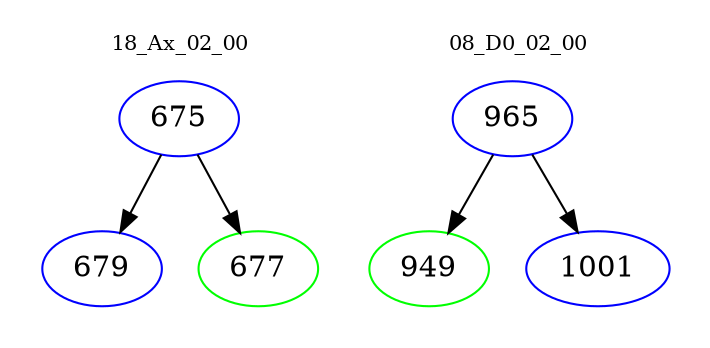 digraph{
subgraph cluster_0 {
color = white
label = "18_Ax_02_00";
fontsize=10;
T0_675 [label="675", color="blue"]
T0_675 -> T0_679 [color="black"]
T0_679 [label="679", color="blue"]
T0_675 -> T0_677 [color="black"]
T0_677 [label="677", color="green"]
}
subgraph cluster_1 {
color = white
label = "08_D0_02_00";
fontsize=10;
T1_965 [label="965", color="blue"]
T1_965 -> T1_949 [color="black"]
T1_949 [label="949", color="green"]
T1_965 -> T1_1001 [color="black"]
T1_1001 [label="1001", color="blue"]
}
}
